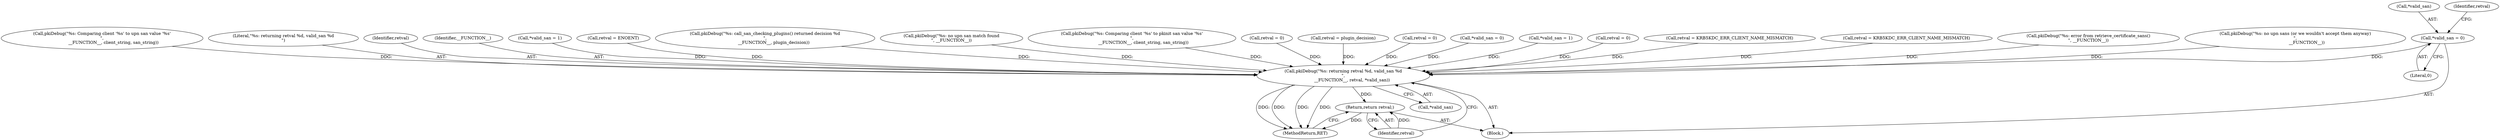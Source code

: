 digraph "0_krb5_50fe4074f188c2d4da0c421e96553acea8378db2_1@pointer" {
"1000128" [label="(Call,*valid_san = 0)"];
"1000414" [label="(Call,pkiDebug(\"%s: returning retval %d, valid_san %d\n\",\n             __FUNCTION__, retval, *valid_san))"];
"1000420" [label="(Return,return retval;)"];
"1000214" [label="(Call,retval = plugin_decision)"];
"1000334" [label="(Call,retval = 0)"];
"1000350" [label="(Call,*valid_san = 0)"];
"1000267" [label="(Call,*valid_san = 1)"];
"1000129" [label="(Call,*valid_san)"];
"1000271" [label="(Call,retval = 0)"];
"1000163" [label="(Call,retval = KRB5KDC_ERR_CLIENT_NAME_MISMATCH)"];
"1000286" [label="(Call,retval = KRB5KDC_ERR_CLIENT_NAME_MISMATCH)"];
"1000160" [label="(Call,pkiDebug(\"%s: error from retrieve_certificate_sans()\n\", __FUNCTION__))"];
"1000422" [label="(MethodReturn,RET)"];
"1000418" [label="(Call,*valid_san)"];
"1000283" [label="(Call,pkiDebug(\"%s: no upn sans (or we wouldn't accept them anyway)\n\",\n                 __FUNCTION__))"];
"1000420" [label="(Return,return retval;)"];
"1000312" [label="(Call,pkiDebug(\"%s: Comparing client '%s' to upn san value '%s'\n\",\n                 __FUNCTION__, client_string, san_string))"];
"1000414" [label="(Call,pkiDebug(\"%s: returning retval %d, valid_san %d\n\",\n             __FUNCTION__, retval, *valid_san))"];
"1000128" [label="(Call,*valid_san = 0)"];
"1000133" [label="(Identifier,retval)"];
"1000415" [label="(Literal,\"%s: returning retval %d, valid_san %d\n\")"];
"1000417" [label="(Identifier,retval)"];
"1000421" [label="(Identifier,retval)"];
"1000416" [label="(Identifier,__FUNCTION__)"];
"1000330" [label="(Call,*valid_san = 1)"];
"1000178" [label="(Call,retval = ENOENT)"];
"1000205" [label="(Call,pkiDebug(\"%s: call_san_checking_plugins() returned decision %d\n\",\n             __FUNCTION__, plugin_decision))"];
"1000131" [label="(Literal,0)"];
"1000112" [label="(Block,)"];
"1000338" [label="(Call,pkiDebug(\"%s: no upn san match found\n\", __FUNCTION__))"];
"1000249" [label="(Call,pkiDebug(\"%s: Comparing client '%s' to pkinit san value '%s'\n\",\n                 __FUNCTION__, client_string, san_string))"];
"1000357" [label="(Call,retval = 0)"];
"1000128" -> "1000112"  [label="AST: "];
"1000128" -> "1000131"  [label="CFG: "];
"1000129" -> "1000128"  [label="AST: "];
"1000131" -> "1000128"  [label="AST: "];
"1000133" -> "1000128"  [label="CFG: "];
"1000128" -> "1000414"  [label="DDG: "];
"1000414" -> "1000112"  [label="AST: "];
"1000414" -> "1000418"  [label="CFG: "];
"1000415" -> "1000414"  [label="AST: "];
"1000416" -> "1000414"  [label="AST: "];
"1000417" -> "1000414"  [label="AST: "];
"1000418" -> "1000414"  [label="AST: "];
"1000421" -> "1000414"  [label="CFG: "];
"1000414" -> "1000422"  [label="DDG: "];
"1000414" -> "1000422"  [label="DDG: "];
"1000414" -> "1000422"  [label="DDG: "];
"1000414" -> "1000422"  [label="DDG: "];
"1000249" -> "1000414"  [label="DDG: "];
"1000283" -> "1000414"  [label="DDG: "];
"1000205" -> "1000414"  [label="DDG: "];
"1000338" -> "1000414"  [label="DDG: "];
"1000160" -> "1000414"  [label="DDG: "];
"1000312" -> "1000414"  [label="DDG: "];
"1000163" -> "1000414"  [label="DDG: "];
"1000286" -> "1000414"  [label="DDG: "];
"1000178" -> "1000414"  [label="DDG: "];
"1000357" -> "1000414"  [label="DDG: "];
"1000214" -> "1000414"  [label="DDG: "];
"1000271" -> "1000414"  [label="DDG: "];
"1000334" -> "1000414"  [label="DDG: "];
"1000330" -> "1000414"  [label="DDG: "];
"1000350" -> "1000414"  [label="DDG: "];
"1000267" -> "1000414"  [label="DDG: "];
"1000414" -> "1000420"  [label="DDG: "];
"1000420" -> "1000112"  [label="AST: "];
"1000420" -> "1000421"  [label="CFG: "];
"1000421" -> "1000420"  [label="AST: "];
"1000422" -> "1000420"  [label="CFG: "];
"1000420" -> "1000422"  [label="DDG: "];
"1000421" -> "1000420"  [label="DDG: "];
}
